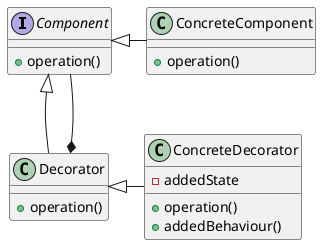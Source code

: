 @startuml
interface Component {
    +operation()
}

class ConcreteComponent {
   +operation()
}

class Decorator {
   +operation()
}

class ConcreteDecorator {
   -addedState
   +operation()
   +addedBehaviour()
}
Component <|-right- ConcreteComponent
Component <|-- Decorator
Component --* Decorator
ConcreteDecorator -left-|> Decorator

@enduml